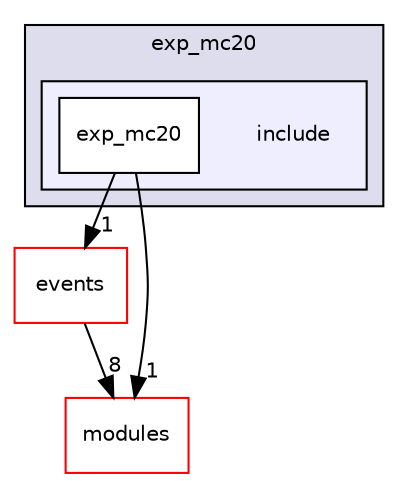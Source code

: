 digraph "include" {
  compound=true
  node [ fontsize="10", fontname="Helvetica"];
  edge [ labelfontsize="10", labelfontname="Helvetica"];
  subgraph clusterdir_1f78aa1e426f2c43d691c830cdaba6ad {
    graph [ bgcolor="#ddddee", pencolor="black", label="exp_mc20" fontname="Helvetica", fontsize="10", URL="dir_1f78aa1e426f2c43d691c830cdaba6ad.html"]
  subgraph clusterdir_2905a85332449adfd6f0a619f2cd54f0 {
    graph [ bgcolor="#eeeeff", pencolor="black", label="" URL="dir_2905a85332449adfd6f0a619f2cd54f0.html"];
    dir_2905a85332449adfd6f0a619f2cd54f0 [shape=plaintext label="include"];
    dir_4f8b006bb742ab3b0c86360e80c89029 [shape=box label="exp_mc20" color="black" fillcolor="white" style="filled" URL="dir_4f8b006bb742ab3b0c86360e80c89029.html"];
  }
  }
  dir_8c49963344259a26845032e86c0550c4 [shape=box label="events" fillcolor="white" style="filled" color="red" URL="dir_8c49963344259a26845032e86c0550c4.html"];
  dir_ee3c23494b4011e6a628e4900ef262df [shape=box label="modules" fillcolor="white" style="filled" color="red" URL="dir_ee3c23494b4011e6a628e4900ef262df.html"];
  dir_8c49963344259a26845032e86c0550c4->dir_ee3c23494b4011e6a628e4900ef262df [headlabel="8", labeldistance=1.5 headhref="dir_000019_000074.html"];
  dir_4f8b006bb742ab3b0c86360e80c89029->dir_8c49963344259a26845032e86c0550c4 [headlabel="1", labeldistance=1.5 headhref="dir_000101_000019.html"];
  dir_4f8b006bb742ab3b0c86360e80c89029->dir_ee3c23494b4011e6a628e4900ef262df [headlabel="1", labeldistance=1.5 headhref="dir_000101_000074.html"];
}

